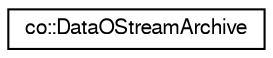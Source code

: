 digraph G
{
  edge [fontname="FreeSans",fontsize="10",labelfontname="FreeSans",labelfontsize="10"];
  node [fontname="FreeSans",fontsize="10",shape=record];
  rankdir="LR";
  Node1 [label="co::DataOStreamArchive",height=0.2,width=0.4,color="black", fillcolor="white", style="filled",URL="$classco_1_1DataOStreamArchive.html",tooltip="A boost.serialization archive for a co::DataOStream."];
}

